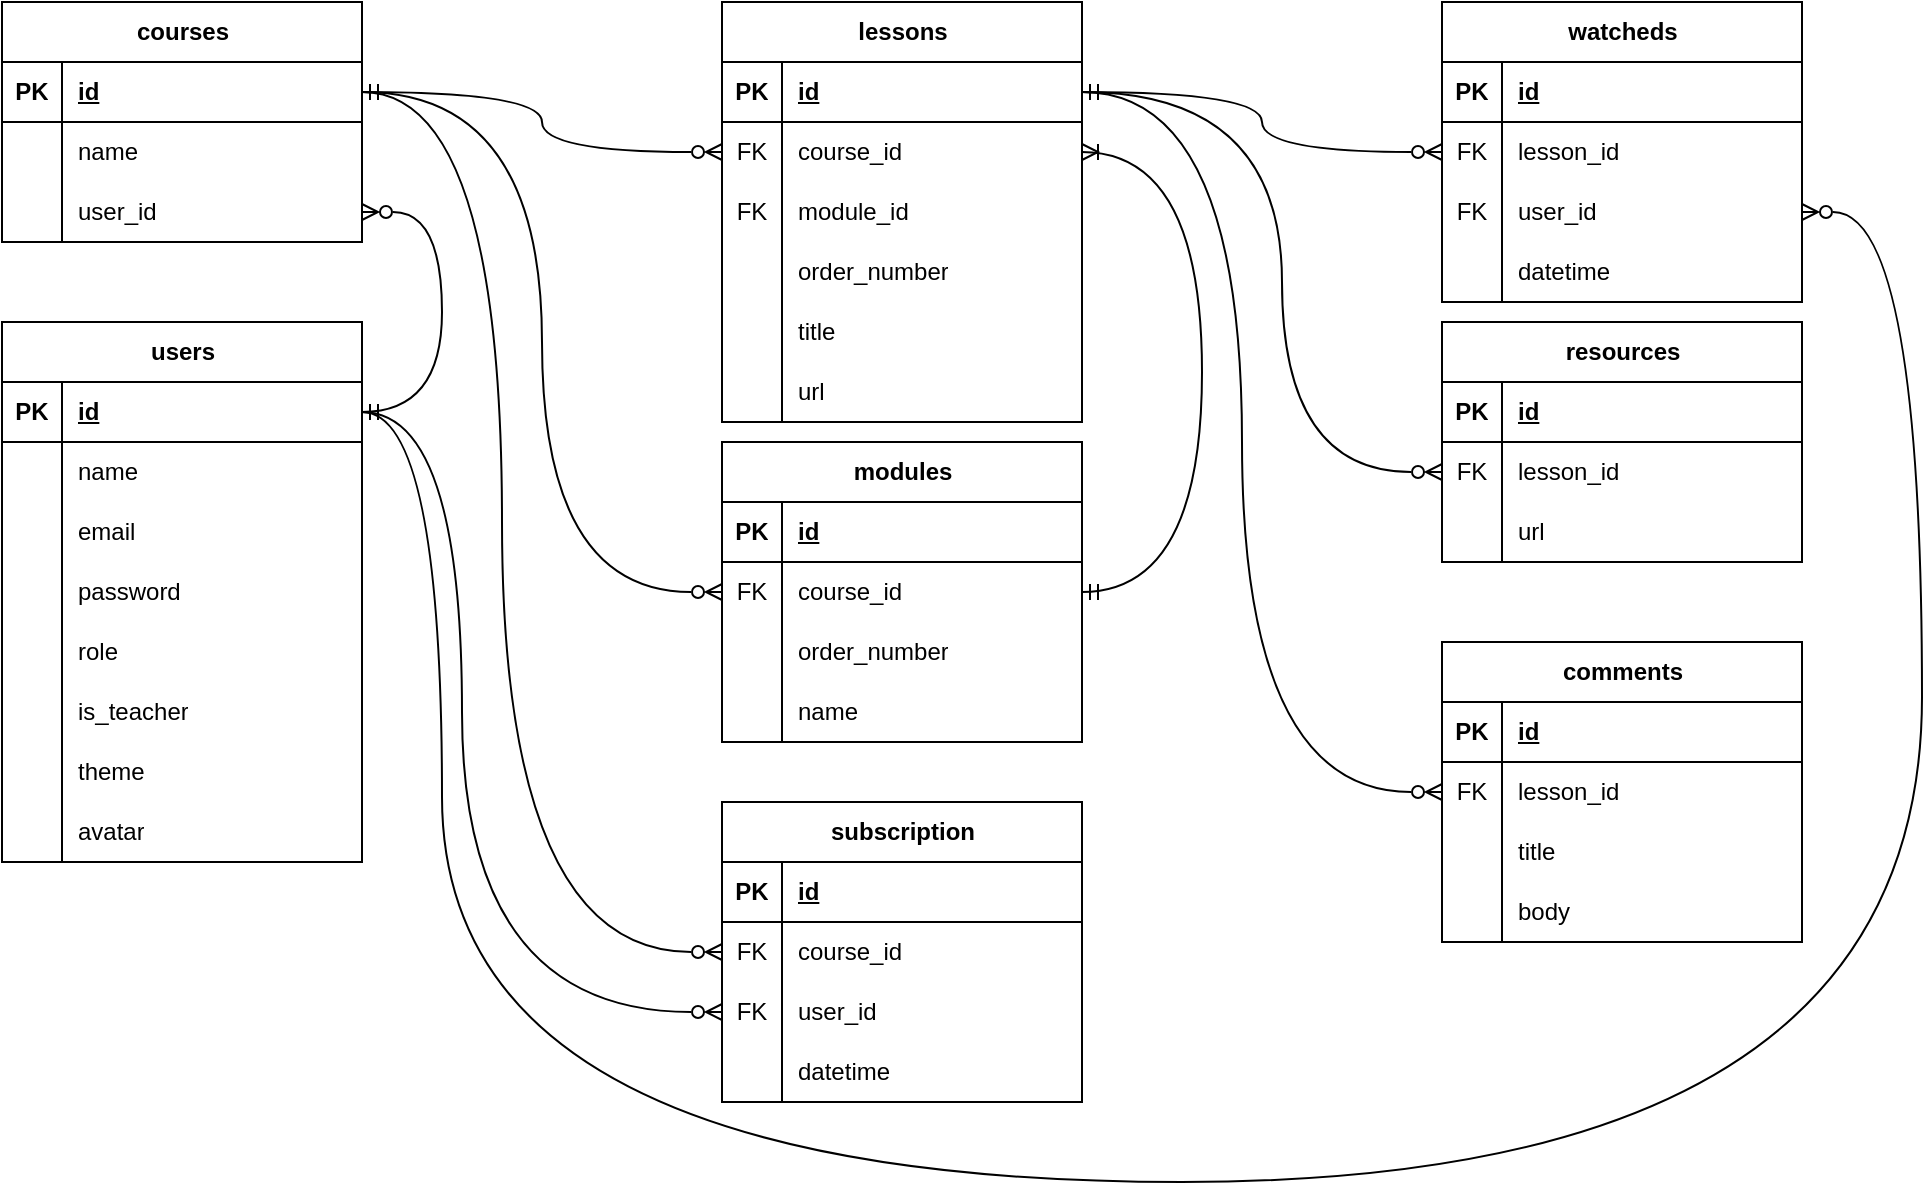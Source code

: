 <mxfile version="22.1.2" type="device">
  <diagram name="Página-1" id="jBIjgdcGshoyhiQ_r4pr">
    <mxGraphModel dx="1418" dy="828" grid="1" gridSize="10" guides="1" tooltips="1" connect="1" arrows="1" fold="1" page="1" pageScale="1" pageWidth="1169" pageHeight="827" math="0" shadow="0">
      <root>
        <mxCell id="0" />
        <mxCell id="1" parent="0" />
        <mxCell id="Ek1Q1FNOjUZR0aPKOvgW-1" value="users" style="shape=table;startSize=30;container=1;collapsible=1;childLayout=tableLayout;fixedRows=1;rowLines=0;fontStyle=1;align=center;resizeLast=1;html=1;" parent="1" vertex="1">
          <mxGeometry x="40" y="200" width="180" height="270" as="geometry" />
        </mxCell>
        <mxCell id="Ek1Q1FNOjUZR0aPKOvgW-2" value="" style="shape=tableRow;horizontal=0;startSize=0;swimlaneHead=0;swimlaneBody=0;fillColor=none;collapsible=0;dropTarget=0;points=[[0,0.5],[1,0.5]];portConstraint=eastwest;top=0;left=0;right=0;bottom=1;" parent="Ek1Q1FNOjUZR0aPKOvgW-1" vertex="1">
          <mxGeometry y="30" width="180" height="30" as="geometry" />
        </mxCell>
        <mxCell id="Ek1Q1FNOjUZR0aPKOvgW-3" value="PK" style="shape=partialRectangle;connectable=0;fillColor=none;top=0;left=0;bottom=0;right=0;fontStyle=1;overflow=hidden;whiteSpace=wrap;html=1;" parent="Ek1Q1FNOjUZR0aPKOvgW-2" vertex="1">
          <mxGeometry width="30" height="30" as="geometry">
            <mxRectangle width="30" height="30" as="alternateBounds" />
          </mxGeometry>
        </mxCell>
        <mxCell id="Ek1Q1FNOjUZR0aPKOvgW-4" value="id" style="shape=partialRectangle;connectable=0;fillColor=none;top=0;left=0;bottom=0;right=0;align=left;spacingLeft=6;fontStyle=5;overflow=hidden;whiteSpace=wrap;html=1;" parent="Ek1Q1FNOjUZR0aPKOvgW-2" vertex="1">
          <mxGeometry x="30" width="150" height="30" as="geometry">
            <mxRectangle width="150" height="30" as="alternateBounds" />
          </mxGeometry>
        </mxCell>
        <mxCell id="Ek1Q1FNOjUZR0aPKOvgW-5" value="" style="shape=tableRow;horizontal=0;startSize=0;swimlaneHead=0;swimlaneBody=0;fillColor=none;collapsible=0;dropTarget=0;points=[[0,0.5],[1,0.5]];portConstraint=eastwest;top=0;left=0;right=0;bottom=0;" parent="Ek1Q1FNOjUZR0aPKOvgW-1" vertex="1">
          <mxGeometry y="60" width="180" height="30" as="geometry" />
        </mxCell>
        <mxCell id="Ek1Q1FNOjUZR0aPKOvgW-6" value="" style="shape=partialRectangle;connectable=0;fillColor=none;top=0;left=0;bottom=0;right=0;editable=1;overflow=hidden;whiteSpace=wrap;html=1;" parent="Ek1Q1FNOjUZR0aPKOvgW-5" vertex="1">
          <mxGeometry width="30" height="30" as="geometry">
            <mxRectangle width="30" height="30" as="alternateBounds" />
          </mxGeometry>
        </mxCell>
        <mxCell id="Ek1Q1FNOjUZR0aPKOvgW-7" value="name" style="shape=partialRectangle;connectable=0;fillColor=none;top=0;left=0;bottom=0;right=0;align=left;spacingLeft=6;overflow=hidden;whiteSpace=wrap;html=1;" parent="Ek1Q1FNOjUZR0aPKOvgW-5" vertex="1">
          <mxGeometry x="30" width="150" height="30" as="geometry">
            <mxRectangle width="150" height="30" as="alternateBounds" />
          </mxGeometry>
        </mxCell>
        <mxCell id="Ek1Q1FNOjUZR0aPKOvgW-8" value="" style="shape=tableRow;horizontal=0;startSize=0;swimlaneHead=0;swimlaneBody=0;fillColor=none;collapsible=0;dropTarget=0;points=[[0,0.5],[1,0.5]];portConstraint=eastwest;top=0;left=0;right=0;bottom=0;" parent="Ek1Q1FNOjUZR0aPKOvgW-1" vertex="1">
          <mxGeometry y="90" width="180" height="30" as="geometry" />
        </mxCell>
        <mxCell id="Ek1Q1FNOjUZR0aPKOvgW-9" value="" style="shape=partialRectangle;connectable=0;fillColor=none;top=0;left=0;bottom=0;right=0;editable=1;overflow=hidden;whiteSpace=wrap;html=1;" parent="Ek1Q1FNOjUZR0aPKOvgW-8" vertex="1">
          <mxGeometry width="30" height="30" as="geometry">
            <mxRectangle width="30" height="30" as="alternateBounds" />
          </mxGeometry>
        </mxCell>
        <mxCell id="Ek1Q1FNOjUZR0aPKOvgW-10" value="email" style="shape=partialRectangle;connectable=0;fillColor=none;top=0;left=0;bottom=0;right=0;align=left;spacingLeft=6;overflow=hidden;whiteSpace=wrap;html=1;" parent="Ek1Q1FNOjUZR0aPKOvgW-8" vertex="1">
          <mxGeometry x="30" width="150" height="30" as="geometry">
            <mxRectangle width="150" height="30" as="alternateBounds" />
          </mxGeometry>
        </mxCell>
        <mxCell id="Ek1Q1FNOjUZR0aPKOvgW-11" value="" style="shape=tableRow;horizontal=0;startSize=0;swimlaneHead=0;swimlaneBody=0;fillColor=none;collapsible=0;dropTarget=0;points=[[0,0.5],[1,0.5]];portConstraint=eastwest;top=0;left=0;right=0;bottom=0;" parent="Ek1Q1FNOjUZR0aPKOvgW-1" vertex="1">
          <mxGeometry y="120" width="180" height="30" as="geometry" />
        </mxCell>
        <mxCell id="Ek1Q1FNOjUZR0aPKOvgW-12" value="" style="shape=partialRectangle;connectable=0;fillColor=none;top=0;left=0;bottom=0;right=0;editable=1;overflow=hidden;whiteSpace=wrap;html=1;" parent="Ek1Q1FNOjUZR0aPKOvgW-11" vertex="1">
          <mxGeometry width="30" height="30" as="geometry">
            <mxRectangle width="30" height="30" as="alternateBounds" />
          </mxGeometry>
        </mxCell>
        <mxCell id="Ek1Q1FNOjUZR0aPKOvgW-13" value="password" style="shape=partialRectangle;connectable=0;fillColor=none;top=0;left=0;bottom=0;right=0;align=left;spacingLeft=6;overflow=hidden;whiteSpace=wrap;html=1;" parent="Ek1Q1FNOjUZR0aPKOvgW-11" vertex="1">
          <mxGeometry x="30" width="150" height="30" as="geometry">
            <mxRectangle width="150" height="30" as="alternateBounds" />
          </mxGeometry>
        </mxCell>
        <mxCell id="Ek1Q1FNOjUZR0aPKOvgW-14" value="" style="shape=tableRow;horizontal=0;startSize=0;swimlaneHead=0;swimlaneBody=0;fillColor=none;collapsible=0;dropTarget=0;points=[[0,0.5],[1,0.5]];portConstraint=eastwest;top=0;left=0;right=0;bottom=0;" parent="Ek1Q1FNOjUZR0aPKOvgW-1" vertex="1">
          <mxGeometry y="150" width="180" height="30" as="geometry" />
        </mxCell>
        <mxCell id="Ek1Q1FNOjUZR0aPKOvgW-15" value="" style="shape=partialRectangle;connectable=0;fillColor=none;top=0;left=0;bottom=0;right=0;editable=1;overflow=hidden;whiteSpace=wrap;html=1;" parent="Ek1Q1FNOjUZR0aPKOvgW-14" vertex="1">
          <mxGeometry width="30" height="30" as="geometry">
            <mxRectangle width="30" height="30" as="alternateBounds" />
          </mxGeometry>
        </mxCell>
        <mxCell id="Ek1Q1FNOjUZR0aPKOvgW-16" value="role" style="shape=partialRectangle;connectable=0;fillColor=none;top=0;left=0;bottom=0;right=0;align=left;spacingLeft=6;overflow=hidden;whiteSpace=wrap;html=1;" parent="Ek1Q1FNOjUZR0aPKOvgW-14" vertex="1">
          <mxGeometry x="30" width="150" height="30" as="geometry">
            <mxRectangle width="150" height="30" as="alternateBounds" />
          </mxGeometry>
        </mxCell>
        <mxCell id="HJjIeNb-ojaGfSeA3qzd-1" value="" style="shape=tableRow;horizontal=0;startSize=0;swimlaneHead=0;swimlaneBody=0;fillColor=none;collapsible=0;dropTarget=0;points=[[0,0.5],[1,0.5]];portConstraint=eastwest;top=0;left=0;right=0;bottom=0;" parent="Ek1Q1FNOjUZR0aPKOvgW-1" vertex="1">
          <mxGeometry y="180" width="180" height="30" as="geometry" />
        </mxCell>
        <mxCell id="HJjIeNb-ojaGfSeA3qzd-2" value="" style="shape=partialRectangle;connectable=0;fillColor=none;top=0;left=0;bottom=0;right=0;editable=1;overflow=hidden;whiteSpace=wrap;html=1;" parent="HJjIeNb-ojaGfSeA3qzd-1" vertex="1">
          <mxGeometry width="30" height="30" as="geometry">
            <mxRectangle width="30" height="30" as="alternateBounds" />
          </mxGeometry>
        </mxCell>
        <mxCell id="HJjIeNb-ojaGfSeA3qzd-3" value="is_teacher" style="shape=partialRectangle;connectable=0;fillColor=none;top=0;left=0;bottom=0;right=0;align=left;spacingLeft=6;overflow=hidden;whiteSpace=wrap;html=1;" parent="HJjIeNb-ojaGfSeA3qzd-1" vertex="1">
          <mxGeometry x="30" width="150" height="30" as="geometry">
            <mxRectangle width="150" height="30" as="alternateBounds" />
          </mxGeometry>
        </mxCell>
        <mxCell id="HJjIeNb-ojaGfSeA3qzd-4" value="" style="shape=tableRow;horizontal=0;startSize=0;swimlaneHead=0;swimlaneBody=0;fillColor=none;collapsible=0;dropTarget=0;points=[[0,0.5],[1,0.5]];portConstraint=eastwest;top=0;left=0;right=0;bottom=0;" parent="Ek1Q1FNOjUZR0aPKOvgW-1" vertex="1">
          <mxGeometry y="210" width="180" height="30" as="geometry" />
        </mxCell>
        <mxCell id="HJjIeNb-ojaGfSeA3qzd-5" value="" style="shape=partialRectangle;connectable=0;fillColor=none;top=0;left=0;bottom=0;right=0;editable=1;overflow=hidden;whiteSpace=wrap;html=1;" parent="HJjIeNb-ojaGfSeA3qzd-4" vertex="1">
          <mxGeometry width="30" height="30" as="geometry">
            <mxRectangle width="30" height="30" as="alternateBounds" />
          </mxGeometry>
        </mxCell>
        <mxCell id="HJjIeNb-ojaGfSeA3qzd-6" value="theme" style="shape=partialRectangle;connectable=0;fillColor=none;top=0;left=0;bottom=0;right=0;align=left;spacingLeft=6;overflow=hidden;whiteSpace=wrap;html=1;" parent="HJjIeNb-ojaGfSeA3qzd-4" vertex="1">
          <mxGeometry x="30" width="150" height="30" as="geometry">
            <mxRectangle width="150" height="30" as="alternateBounds" />
          </mxGeometry>
        </mxCell>
        <mxCell id="HJjIeNb-ojaGfSeA3qzd-7" value="" style="shape=tableRow;horizontal=0;startSize=0;swimlaneHead=0;swimlaneBody=0;fillColor=none;collapsible=0;dropTarget=0;points=[[0,0.5],[1,0.5]];portConstraint=eastwest;top=0;left=0;right=0;bottom=0;" parent="Ek1Q1FNOjUZR0aPKOvgW-1" vertex="1">
          <mxGeometry y="240" width="180" height="30" as="geometry" />
        </mxCell>
        <mxCell id="HJjIeNb-ojaGfSeA3qzd-8" value="" style="shape=partialRectangle;connectable=0;fillColor=none;top=0;left=0;bottom=0;right=0;editable=1;overflow=hidden;whiteSpace=wrap;html=1;" parent="HJjIeNb-ojaGfSeA3qzd-7" vertex="1">
          <mxGeometry width="30" height="30" as="geometry">
            <mxRectangle width="30" height="30" as="alternateBounds" />
          </mxGeometry>
        </mxCell>
        <mxCell id="HJjIeNb-ojaGfSeA3qzd-9" value="avatar" style="shape=partialRectangle;connectable=0;fillColor=none;top=0;left=0;bottom=0;right=0;align=left;spacingLeft=6;overflow=hidden;whiteSpace=wrap;html=1;" parent="HJjIeNb-ojaGfSeA3qzd-7" vertex="1">
          <mxGeometry x="30" width="150" height="30" as="geometry">
            <mxRectangle width="150" height="30" as="alternateBounds" />
          </mxGeometry>
        </mxCell>
        <mxCell id="Ek1Q1FNOjUZR0aPKOvgW-17" value="courses" style="shape=table;startSize=30;container=1;collapsible=1;childLayout=tableLayout;fixedRows=1;rowLines=0;fontStyle=1;align=center;resizeLast=1;html=1;" parent="1" vertex="1">
          <mxGeometry x="40" y="40" width="180" height="120" as="geometry" />
        </mxCell>
        <mxCell id="Ek1Q1FNOjUZR0aPKOvgW-18" value="" style="shape=tableRow;horizontal=0;startSize=0;swimlaneHead=0;swimlaneBody=0;fillColor=none;collapsible=0;dropTarget=0;points=[[0,0.5],[1,0.5]];portConstraint=eastwest;top=0;left=0;right=0;bottom=1;" parent="Ek1Q1FNOjUZR0aPKOvgW-17" vertex="1">
          <mxGeometry y="30" width="180" height="30" as="geometry" />
        </mxCell>
        <mxCell id="Ek1Q1FNOjUZR0aPKOvgW-19" value="PK" style="shape=partialRectangle;connectable=0;fillColor=none;top=0;left=0;bottom=0;right=0;fontStyle=1;overflow=hidden;whiteSpace=wrap;html=1;" parent="Ek1Q1FNOjUZR0aPKOvgW-18" vertex="1">
          <mxGeometry width="30" height="30" as="geometry">
            <mxRectangle width="30" height="30" as="alternateBounds" />
          </mxGeometry>
        </mxCell>
        <mxCell id="Ek1Q1FNOjUZR0aPKOvgW-20" value="id" style="shape=partialRectangle;connectable=0;fillColor=none;top=0;left=0;bottom=0;right=0;align=left;spacingLeft=6;fontStyle=5;overflow=hidden;whiteSpace=wrap;html=1;" parent="Ek1Q1FNOjUZR0aPKOvgW-18" vertex="1">
          <mxGeometry x="30" width="150" height="30" as="geometry">
            <mxRectangle width="150" height="30" as="alternateBounds" />
          </mxGeometry>
        </mxCell>
        <mxCell id="Ek1Q1FNOjUZR0aPKOvgW-21" value="" style="shape=tableRow;horizontal=0;startSize=0;swimlaneHead=0;swimlaneBody=0;fillColor=none;collapsible=0;dropTarget=0;points=[[0,0.5],[1,0.5]];portConstraint=eastwest;top=0;left=0;right=0;bottom=0;" parent="Ek1Q1FNOjUZR0aPKOvgW-17" vertex="1">
          <mxGeometry y="60" width="180" height="30" as="geometry" />
        </mxCell>
        <mxCell id="Ek1Q1FNOjUZR0aPKOvgW-22" value="" style="shape=partialRectangle;connectable=0;fillColor=none;top=0;left=0;bottom=0;right=0;editable=1;overflow=hidden;whiteSpace=wrap;html=1;" parent="Ek1Q1FNOjUZR0aPKOvgW-21" vertex="1">
          <mxGeometry width="30" height="30" as="geometry">
            <mxRectangle width="30" height="30" as="alternateBounds" />
          </mxGeometry>
        </mxCell>
        <mxCell id="Ek1Q1FNOjUZR0aPKOvgW-23" value="name" style="shape=partialRectangle;connectable=0;fillColor=none;top=0;left=0;bottom=0;right=0;align=left;spacingLeft=6;overflow=hidden;whiteSpace=wrap;html=1;" parent="Ek1Q1FNOjUZR0aPKOvgW-21" vertex="1">
          <mxGeometry x="30" width="150" height="30" as="geometry">
            <mxRectangle width="150" height="30" as="alternateBounds" />
          </mxGeometry>
        </mxCell>
        <mxCell id="KplnOLYLlyBsyicYPMoJ-1" value="" style="shape=tableRow;horizontal=0;startSize=0;swimlaneHead=0;swimlaneBody=0;fillColor=none;collapsible=0;dropTarget=0;points=[[0,0.5],[1,0.5]];portConstraint=eastwest;top=0;left=0;right=0;bottom=0;" vertex="1" parent="Ek1Q1FNOjUZR0aPKOvgW-17">
          <mxGeometry y="90" width="180" height="30" as="geometry" />
        </mxCell>
        <mxCell id="KplnOLYLlyBsyicYPMoJ-2" value="" style="shape=partialRectangle;connectable=0;fillColor=none;top=0;left=0;bottom=0;right=0;editable=1;overflow=hidden;whiteSpace=wrap;html=1;" vertex="1" parent="KplnOLYLlyBsyicYPMoJ-1">
          <mxGeometry width="30" height="30" as="geometry">
            <mxRectangle width="30" height="30" as="alternateBounds" />
          </mxGeometry>
        </mxCell>
        <mxCell id="KplnOLYLlyBsyicYPMoJ-3" value="user_id" style="shape=partialRectangle;connectable=0;fillColor=none;top=0;left=0;bottom=0;right=0;align=left;spacingLeft=6;overflow=hidden;whiteSpace=wrap;html=1;" vertex="1" parent="KplnOLYLlyBsyicYPMoJ-1">
          <mxGeometry x="30" width="150" height="30" as="geometry">
            <mxRectangle width="150" height="30" as="alternateBounds" />
          </mxGeometry>
        </mxCell>
        <mxCell id="Ek1Q1FNOjUZR0aPKOvgW-33" value="modules" style="shape=table;startSize=30;container=1;collapsible=1;childLayout=tableLayout;fixedRows=1;rowLines=0;fontStyle=1;align=center;resizeLast=1;html=1;" parent="1" vertex="1">
          <mxGeometry x="400" y="260" width="180" height="150" as="geometry" />
        </mxCell>
        <mxCell id="Ek1Q1FNOjUZR0aPKOvgW-34" value="" style="shape=tableRow;horizontal=0;startSize=0;swimlaneHead=0;swimlaneBody=0;fillColor=none;collapsible=0;dropTarget=0;points=[[0,0.5],[1,0.5]];portConstraint=eastwest;top=0;left=0;right=0;bottom=1;" parent="Ek1Q1FNOjUZR0aPKOvgW-33" vertex="1">
          <mxGeometry y="30" width="180" height="30" as="geometry" />
        </mxCell>
        <mxCell id="Ek1Q1FNOjUZR0aPKOvgW-35" value="PK" style="shape=partialRectangle;connectable=0;fillColor=none;top=0;left=0;bottom=0;right=0;fontStyle=1;overflow=hidden;whiteSpace=wrap;html=1;" parent="Ek1Q1FNOjUZR0aPKOvgW-34" vertex="1">
          <mxGeometry width="30" height="30" as="geometry">
            <mxRectangle width="30" height="30" as="alternateBounds" />
          </mxGeometry>
        </mxCell>
        <mxCell id="Ek1Q1FNOjUZR0aPKOvgW-36" value="id" style="shape=partialRectangle;connectable=0;fillColor=none;top=0;left=0;bottom=0;right=0;align=left;spacingLeft=6;fontStyle=5;overflow=hidden;whiteSpace=wrap;html=1;" parent="Ek1Q1FNOjUZR0aPKOvgW-34" vertex="1">
          <mxGeometry x="30" width="150" height="30" as="geometry">
            <mxRectangle width="150" height="30" as="alternateBounds" />
          </mxGeometry>
        </mxCell>
        <mxCell id="Ek1Q1FNOjUZR0aPKOvgW-37" value="" style="shape=tableRow;horizontal=0;startSize=0;swimlaneHead=0;swimlaneBody=0;fillColor=none;collapsible=0;dropTarget=0;points=[[0,0.5],[1,0.5]];portConstraint=eastwest;top=0;left=0;right=0;bottom=0;" parent="Ek1Q1FNOjUZR0aPKOvgW-33" vertex="1">
          <mxGeometry y="60" width="180" height="30" as="geometry" />
        </mxCell>
        <mxCell id="Ek1Q1FNOjUZR0aPKOvgW-38" value="FK" style="shape=partialRectangle;connectable=0;fillColor=none;top=0;left=0;bottom=0;right=0;editable=1;overflow=hidden;whiteSpace=wrap;html=1;" parent="Ek1Q1FNOjUZR0aPKOvgW-37" vertex="1">
          <mxGeometry width="30" height="30" as="geometry">
            <mxRectangle width="30" height="30" as="alternateBounds" />
          </mxGeometry>
        </mxCell>
        <mxCell id="Ek1Q1FNOjUZR0aPKOvgW-39" value="course_id" style="shape=partialRectangle;connectable=0;fillColor=none;top=0;left=0;bottom=0;right=0;align=left;spacingLeft=6;overflow=hidden;whiteSpace=wrap;html=1;" parent="Ek1Q1FNOjUZR0aPKOvgW-37" vertex="1">
          <mxGeometry x="30" width="150" height="30" as="geometry">
            <mxRectangle width="150" height="30" as="alternateBounds" />
          </mxGeometry>
        </mxCell>
        <mxCell id="Ek1Q1FNOjUZR0aPKOvgW-102" value="" style="shape=tableRow;horizontal=0;startSize=0;swimlaneHead=0;swimlaneBody=0;fillColor=none;collapsible=0;dropTarget=0;points=[[0,0.5],[1,0.5]];portConstraint=eastwest;top=0;left=0;right=0;bottom=0;" parent="Ek1Q1FNOjUZR0aPKOvgW-33" vertex="1">
          <mxGeometry y="90" width="180" height="30" as="geometry" />
        </mxCell>
        <mxCell id="Ek1Q1FNOjUZR0aPKOvgW-103" value="" style="shape=partialRectangle;connectable=0;fillColor=none;top=0;left=0;bottom=0;right=0;editable=1;overflow=hidden;whiteSpace=wrap;html=1;" parent="Ek1Q1FNOjUZR0aPKOvgW-102" vertex="1">
          <mxGeometry width="30" height="30" as="geometry">
            <mxRectangle width="30" height="30" as="alternateBounds" />
          </mxGeometry>
        </mxCell>
        <mxCell id="Ek1Q1FNOjUZR0aPKOvgW-104" value="order_number" style="shape=partialRectangle;connectable=0;fillColor=none;top=0;left=0;bottom=0;right=0;align=left;spacingLeft=6;overflow=hidden;whiteSpace=wrap;html=1;" parent="Ek1Q1FNOjUZR0aPKOvgW-102" vertex="1">
          <mxGeometry x="30" width="150" height="30" as="geometry">
            <mxRectangle width="150" height="30" as="alternateBounds" />
          </mxGeometry>
        </mxCell>
        <mxCell id="Ek1Q1FNOjUZR0aPKOvgW-96" value="" style="shape=tableRow;horizontal=0;startSize=0;swimlaneHead=0;swimlaneBody=0;fillColor=none;collapsible=0;dropTarget=0;points=[[0,0.5],[1,0.5]];portConstraint=eastwest;top=0;left=0;right=0;bottom=0;" parent="Ek1Q1FNOjUZR0aPKOvgW-33" vertex="1">
          <mxGeometry y="120" width="180" height="30" as="geometry" />
        </mxCell>
        <mxCell id="Ek1Q1FNOjUZR0aPKOvgW-97" value="" style="shape=partialRectangle;connectable=0;fillColor=none;top=0;left=0;bottom=0;right=0;editable=1;overflow=hidden;whiteSpace=wrap;html=1;" parent="Ek1Q1FNOjUZR0aPKOvgW-96" vertex="1">
          <mxGeometry width="30" height="30" as="geometry">
            <mxRectangle width="30" height="30" as="alternateBounds" />
          </mxGeometry>
        </mxCell>
        <mxCell id="Ek1Q1FNOjUZR0aPKOvgW-98" value="name" style="shape=partialRectangle;connectable=0;fillColor=none;top=0;left=0;bottom=0;right=0;align=left;spacingLeft=6;overflow=hidden;whiteSpace=wrap;html=1;" parent="Ek1Q1FNOjUZR0aPKOvgW-96" vertex="1">
          <mxGeometry x="30" width="150" height="30" as="geometry">
            <mxRectangle width="150" height="30" as="alternateBounds" />
          </mxGeometry>
        </mxCell>
        <mxCell id="Ek1Q1FNOjUZR0aPKOvgW-40" value="lessons" style="shape=table;startSize=30;container=1;collapsible=1;childLayout=tableLayout;fixedRows=1;rowLines=0;fontStyle=1;align=center;resizeLast=1;html=1;" parent="1" vertex="1">
          <mxGeometry x="400" y="40" width="180" height="210" as="geometry" />
        </mxCell>
        <mxCell id="Ek1Q1FNOjUZR0aPKOvgW-41" value="" style="shape=tableRow;horizontal=0;startSize=0;swimlaneHead=0;swimlaneBody=0;fillColor=none;collapsible=0;dropTarget=0;points=[[0,0.5],[1,0.5]];portConstraint=eastwest;top=0;left=0;right=0;bottom=1;" parent="Ek1Q1FNOjUZR0aPKOvgW-40" vertex="1">
          <mxGeometry y="30" width="180" height="30" as="geometry" />
        </mxCell>
        <mxCell id="Ek1Q1FNOjUZR0aPKOvgW-42" value="PK" style="shape=partialRectangle;connectable=0;fillColor=none;top=0;left=0;bottom=0;right=0;fontStyle=1;overflow=hidden;whiteSpace=wrap;html=1;" parent="Ek1Q1FNOjUZR0aPKOvgW-41" vertex="1">
          <mxGeometry width="30" height="30" as="geometry">
            <mxRectangle width="30" height="30" as="alternateBounds" />
          </mxGeometry>
        </mxCell>
        <mxCell id="Ek1Q1FNOjUZR0aPKOvgW-43" value="id" style="shape=partialRectangle;connectable=0;fillColor=none;top=0;left=0;bottom=0;right=0;align=left;spacingLeft=6;fontStyle=5;overflow=hidden;whiteSpace=wrap;html=1;" parent="Ek1Q1FNOjUZR0aPKOvgW-41" vertex="1">
          <mxGeometry x="30" width="150" height="30" as="geometry">
            <mxRectangle width="150" height="30" as="alternateBounds" />
          </mxGeometry>
        </mxCell>
        <mxCell id="Ek1Q1FNOjUZR0aPKOvgW-44" value="" style="shape=tableRow;horizontal=0;startSize=0;swimlaneHead=0;swimlaneBody=0;fillColor=none;collapsible=0;dropTarget=0;points=[[0,0.5],[1,0.5]];portConstraint=eastwest;top=0;left=0;right=0;bottom=0;" parent="Ek1Q1FNOjUZR0aPKOvgW-40" vertex="1">
          <mxGeometry y="60" width="180" height="30" as="geometry" />
        </mxCell>
        <mxCell id="Ek1Q1FNOjUZR0aPKOvgW-45" value="FK" style="shape=partialRectangle;connectable=0;fillColor=none;top=0;left=0;bottom=0;right=0;editable=1;overflow=hidden;whiteSpace=wrap;html=1;" parent="Ek1Q1FNOjUZR0aPKOvgW-44" vertex="1">
          <mxGeometry width="30" height="30" as="geometry">
            <mxRectangle width="30" height="30" as="alternateBounds" />
          </mxGeometry>
        </mxCell>
        <mxCell id="Ek1Q1FNOjUZR0aPKOvgW-46" value="course_id" style="shape=partialRectangle;connectable=0;fillColor=none;top=0;left=0;bottom=0;right=0;align=left;spacingLeft=6;overflow=hidden;whiteSpace=wrap;html=1;" parent="Ek1Q1FNOjUZR0aPKOvgW-44" vertex="1">
          <mxGeometry x="30" width="150" height="30" as="geometry">
            <mxRectangle width="150" height="30" as="alternateBounds" />
          </mxGeometry>
        </mxCell>
        <mxCell id="Ek1Q1FNOjUZR0aPKOvgW-71" value="" style="shape=tableRow;horizontal=0;startSize=0;swimlaneHead=0;swimlaneBody=0;fillColor=none;collapsible=0;dropTarget=0;points=[[0,0.5],[1,0.5]];portConstraint=eastwest;top=0;left=0;right=0;bottom=0;" parent="Ek1Q1FNOjUZR0aPKOvgW-40" vertex="1">
          <mxGeometry y="90" width="180" height="30" as="geometry" />
        </mxCell>
        <mxCell id="Ek1Q1FNOjUZR0aPKOvgW-72" value="FK" style="shape=partialRectangle;connectable=0;fillColor=none;top=0;left=0;bottom=0;right=0;editable=1;overflow=hidden;whiteSpace=wrap;html=1;" parent="Ek1Q1FNOjUZR0aPKOvgW-71" vertex="1">
          <mxGeometry width="30" height="30" as="geometry">
            <mxRectangle width="30" height="30" as="alternateBounds" />
          </mxGeometry>
        </mxCell>
        <mxCell id="Ek1Q1FNOjUZR0aPKOvgW-73" value="module_id" style="shape=partialRectangle;connectable=0;fillColor=none;top=0;left=0;bottom=0;right=0;align=left;spacingLeft=6;overflow=hidden;whiteSpace=wrap;html=1;" parent="Ek1Q1FNOjUZR0aPKOvgW-71" vertex="1">
          <mxGeometry x="30" width="150" height="30" as="geometry">
            <mxRectangle width="150" height="30" as="alternateBounds" />
          </mxGeometry>
        </mxCell>
        <mxCell id="Ek1Q1FNOjUZR0aPKOvgW-99" value="" style="shape=tableRow;horizontal=0;startSize=0;swimlaneHead=0;swimlaneBody=0;fillColor=none;collapsible=0;dropTarget=0;points=[[0,0.5],[1,0.5]];portConstraint=eastwest;top=0;left=0;right=0;bottom=0;" parent="Ek1Q1FNOjUZR0aPKOvgW-40" vertex="1">
          <mxGeometry y="120" width="180" height="30" as="geometry" />
        </mxCell>
        <mxCell id="Ek1Q1FNOjUZR0aPKOvgW-100" value="" style="shape=partialRectangle;connectable=0;fillColor=none;top=0;left=0;bottom=0;right=0;editable=1;overflow=hidden;whiteSpace=wrap;html=1;" parent="Ek1Q1FNOjUZR0aPKOvgW-99" vertex="1">
          <mxGeometry width="30" height="30" as="geometry">
            <mxRectangle width="30" height="30" as="alternateBounds" />
          </mxGeometry>
        </mxCell>
        <mxCell id="Ek1Q1FNOjUZR0aPKOvgW-101" value="order_number" style="shape=partialRectangle;connectable=0;fillColor=none;top=0;left=0;bottom=0;right=0;align=left;spacingLeft=6;overflow=hidden;whiteSpace=wrap;html=1;" parent="Ek1Q1FNOjUZR0aPKOvgW-99" vertex="1">
          <mxGeometry x="30" width="150" height="30" as="geometry">
            <mxRectangle width="150" height="30" as="alternateBounds" />
          </mxGeometry>
        </mxCell>
        <mxCell id="Ek1Q1FNOjUZR0aPKOvgW-90" value="" style="shape=tableRow;horizontal=0;startSize=0;swimlaneHead=0;swimlaneBody=0;fillColor=none;collapsible=0;dropTarget=0;points=[[0,0.5],[1,0.5]];portConstraint=eastwest;top=0;left=0;right=0;bottom=0;" parent="Ek1Q1FNOjUZR0aPKOvgW-40" vertex="1">
          <mxGeometry y="150" width="180" height="30" as="geometry" />
        </mxCell>
        <mxCell id="Ek1Q1FNOjUZR0aPKOvgW-91" value="" style="shape=partialRectangle;connectable=0;fillColor=none;top=0;left=0;bottom=0;right=0;editable=1;overflow=hidden;whiteSpace=wrap;html=1;" parent="Ek1Q1FNOjUZR0aPKOvgW-90" vertex="1">
          <mxGeometry width="30" height="30" as="geometry">
            <mxRectangle width="30" height="30" as="alternateBounds" />
          </mxGeometry>
        </mxCell>
        <mxCell id="Ek1Q1FNOjUZR0aPKOvgW-92" value="title" style="shape=partialRectangle;connectable=0;fillColor=none;top=0;left=0;bottom=0;right=0;align=left;spacingLeft=6;overflow=hidden;whiteSpace=wrap;html=1;" parent="Ek1Q1FNOjUZR0aPKOvgW-90" vertex="1">
          <mxGeometry x="30" width="150" height="30" as="geometry">
            <mxRectangle width="150" height="30" as="alternateBounds" />
          </mxGeometry>
        </mxCell>
        <mxCell id="Ek1Q1FNOjUZR0aPKOvgW-93" value="" style="shape=tableRow;horizontal=0;startSize=0;swimlaneHead=0;swimlaneBody=0;fillColor=none;collapsible=0;dropTarget=0;points=[[0,0.5],[1,0.5]];portConstraint=eastwest;top=0;left=0;right=0;bottom=0;" parent="Ek1Q1FNOjUZR0aPKOvgW-40" vertex="1">
          <mxGeometry y="180" width="180" height="30" as="geometry" />
        </mxCell>
        <mxCell id="Ek1Q1FNOjUZR0aPKOvgW-94" value="" style="shape=partialRectangle;connectable=0;fillColor=none;top=0;left=0;bottom=0;right=0;editable=1;overflow=hidden;whiteSpace=wrap;html=1;" parent="Ek1Q1FNOjUZR0aPKOvgW-93" vertex="1">
          <mxGeometry width="30" height="30" as="geometry">
            <mxRectangle width="30" height="30" as="alternateBounds" />
          </mxGeometry>
        </mxCell>
        <mxCell id="Ek1Q1FNOjUZR0aPKOvgW-95" value="url" style="shape=partialRectangle;connectable=0;fillColor=none;top=0;left=0;bottom=0;right=0;align=left;spacingLeft=6;overflow=hidden;whiteSpace=wrap;html=1;" parent="Ek1Q1FNOjUZR0aPKOvgW-93" vertex="1">
          <mxGeometry x="30" width="150" height="30" as="geometry">
            <mxRectangle width="150" height="30" as="alternateBounds" />
          </mxGeometry>
        </mxCell>
        <mxCell id="Ek1Q1FNOjUZR0aPKOvgW-47" value="resources" style="shape=table;startSize=30;container=1;collapsible=1;childLayout=tableLayout;fixedRows=1;rowLines=0;fontStyle=1;align=center;resizeLast=1;html=1;" parent="1" vertex="1">
          <mxGeometry x="760" y="200" width="180" height="120" as="geometry" />
        </mxCell>
        <mxCell id="Ek1Q1FNOjUZR0aPKOvgW-48" value="" style="shape=tableRow;horizontal=0;startSize=0;swimlaneHead=0;swimlaneBody=0;fillColor=none;collapsible=0;dropTarget=0;points=[[0,0.5],[1,0.5]];portConstraint=eastwest;top=0;left=0;right=0;bottom=1;" parent="Ek1Q1FNOjUZR0aPKOvgW-47" vertex="1">
          <mxGeometry y="30" width="180" height="30" as="geometry" />
        </mxCell>
        <mxCell id="Ek1Q1FNOjUZR0aPKOvgW-49" value="PK" style="shape=partialRectangle;connectable=0;fillColor=none;top=0;left=0;bottom=0;right=0;fontStyle=1;overflow=hidden;whiteSpace=wrap;html=1;" parent="Ek1Q1FNOjUZR0aPKOvgW-48" vertex="1">
          <mxGeometry width="30" height="30" as="geometry">
            <mxRectangle width="30" height="30" as="alternateBounds" />
          </mxGeometry>
        </mxCell>
        <mxCell id="Ek1Q1FNOjUZR0aPKOvgW-50" value="id" style="shape=partialRectangle;connectable=0;fillColor=none;top=0;left=0;bottom=0;right=0;align=left;spacingLeft=6;fontStyle=5;overflow=hidden;whiteSpace=wrap;html=1;" parent="Ek1Q1FNOjUZR0aPKOvgW-48" vertex="1">
          <mxGeometry x="30" width="150" height="30" as="geometry">
            <mxRectangle width="150" height="30" as="alternateBounds" />
          </mxGeometry>
        </mxCell>
        <mxCell id="Ek1Q1FNOjUZR0aPKOvgW-51" value="" style="shape=tableRow;horizontal=0;startSize=0;swimlaneHead=0;swimlaneBody=0;fillColor=none;collapsible=0;dropTarget=0;points=[[0,0.5],[1,0.5]];portConstraint=eastwest;top=0;left=0;right=0;bottom=0;" parent="Ek1Q1FNOjUZR0aPKOvgW-47" vertex="1">
          <mxGeometry y="60" width="180" height="30" as="geometry" />
        </mxCell>
        <mxCell id="Ek1Q1FNOjUZR0aPKOvgW-52" value="FK" style="shape=partialRectangle;connectable=0;fillColor=none;top=0;left=0;bottom=0;right=0;editable=1;overflow=hidden;whiteSpace=wrap;html=1;" parent="Ek1Q1FNOjUZR0aPKOvgW-51" vertex="1">
          <mxGeometry width="30" height="30" as="geometry">
            <mxRectangle width="30" height="30" as="alternateBounds" />
          </mxGeometry>
        </mxCell>
        <mxCell id="Ek1Q1FNOjUZR0aPKOvgW-53" value="lesson_id" style="shape=partialRectangle;connectable=0;fillColor=none;top=0;left=0;bottom=0;right=0;align=left;spacingLeft=6;overflow=hidden;whiteSpace=wrap;html=1;" parent="Ek1Q1FNOjUZR0aPKOvgW-51" vertex="1">
          <mxGeometry x="30" width="150" height="30" as="geometry">
            <mxRectangle width="150" height="30" as="alternateBounds" />
          </mxGeometry>
        </mxCell>
        <mxCell id="Ek1Q1FNOjUZR0aPKOvgW-74" value="" style="shape=tableRow;horizontal=0;startSize=0;swimlaneHead=0;swimlaneBody=0;fillColor=none;collapsible=0;dropTarget=0;points=[[0,0.5],[1,0.5]];portConstraint=eastwest;top=0;left=0;right=0;bottom=0;" parent="Ek1Q1FNOjUZR0aPKOvgW-47" vertex="1">
          <mxGeometry y="90" width="180" height="30" as="geometry" />
        </mxCell>
        <mxCell id="Ek1Q1FNOjUZR0aPKOvgW-75" value="" style="shape=partialRectangle;connectable=0;fillColor=none;top=0;left=0;bottom=0;right=0;editable=1;overflow=hidden;whiteSpace=wrap;html=1;" parent="Ek1Q1FNOjUZR0aPKOvgW-74" vertex="1">
          <mxGeometry width="30" height="30" as="geometry">
            <mxRectangle width="30" height="30" as="alternateBounds" />
          </mxGeometry>
        </mxCell>
        <mxCell id="Ek1Q1FNOjUZR0aPKOvgW-76" value="url" style="shape=partialRectangle;connectable=0;fillColor=none;top=0;left=0;bottom=0;right=0;align=left;spacingLeft=6;overflow=hidden;whiteSpace=wrap;html=1;" parent="Ek1Q1FNOjUZR0aPKOvgW-74" vertex="1">
          <mxGeometry x="30" width="150" height="30" as="geometry">
            <mxRectangle width="150" height="30" as="alternateBounds" />
          </mxGeometry>
        </mxCell>
        <mxCell id="Ek1Q1FNOjUZR0aPKOvgW-61" value="watcheds" style="shape=table;startSize=30;container=1;collapsible=1;childLayout=tableLayout;fixedRows=1;rowLines=0;fontStyle=1;align=center;resizeLast=1;html=1;" parent="1" vertex="1">
          <mxGeometry x="760" y="40" width="180" height="150" as="geometry" />
        </mxCell>
        <mxCell id="Ek1Q1FNOjUZR0aPKOvgW-62" value="" style="shape=tableRow;horizontal=0;startSize=0;swimlaneHead=0;swimlaneBody=0;fillColor=none;collapsible=0;dropTarget=0;points=[[0,0.5],[1,0.5]];portConstraint=eastwest;top=0;left=0;right=0;bottom=1;" parent="Ek1Q1FNOjUZR0aPKOvgW-61" vertex="1">
          <mxGeometry y="30" width="180" height="30" as="geometry" />
        </mxCell>
        <mxCell id="Ek1Q1FNOjUZR0aPKOvgW-63" value="PK" style="shape=partialRectangle;connectable=0;fillColor=none;top=0;left=0;bottom=0;right=0;fontStyle=1;overflow=hidden;whiteSpace=wrap;html=1;" parent="Ek1Q1FNOjUZR0aPKOvgW-62" vertex="1">
          <mxGeometry width="30" height="30" as="geometry">
            <mxRectangle width="30" height="30" as="alternateBounds" />
          </mxGeometry>
        </mxCell>
        <mxCell id="Ek1Q1FNOjUZR0aPKOvgW-64" value="id" style="shape=partialRectangle;connectable=0;fillColor=none;top=0;left=0;bottom=0;right=0;align=left;spacingLeft=6;fontStyle=5;overflow=hidden;whiteSpace=wrap;html=1;" parent="Ek1Q1FNOjUZR0aPKOvgW-62" vertex="1">
          <mxGeometry x="30" width="150" height="30" as="geometry">
            <mxRectangle width="150" height="30" as="alternateBounds" />
          </mxGeometry>
        </mxCell>
        <mxCell id="Ek1Q1FNOjUZR0aPKOvgW-65" value="" style="shape=tableRow;horizontal=0;startSize=0;swimlaneHead=0;swimlaneBody=0;fillColor=none;collapsible=0;dropTarget=0;points=[[0,0.5],[1,0.5]];portConstraint=eastwest;top=0;left=0;right=0;bottom=0;" parent="Ek1Q1FNOjUZR0aPKOvgW-61" vertex="1">
          <mxGeometry y="60" width="180" height="30" as="geometry" />
        </mxCell>
        <mxCell id="Ek1Q1FNOjUZR0aPKOvgW-66" value="FK" style="shape=partialRectangle;connectable=0;fillColor=none;top=0;left=0;bottom=0;right=0;editable=1;overflow=hidden;whiteSpace=wrap;html=1;" parent="Ek1Q1FNOjUZR0aPKOvgW-65" vertex="1">
          <mxGeometry width="30" height="30" as="geometry">
            <mxRectangle width="30" height="30" as="alternateBounds" />
          </mxGeometry>
        </mxCell>
        <mxCell id="Ek1Q1FNOjUZR0aPKOvgW-67" value="lesson_id" style="shape=partialRectangle;connectable=0;fillColor=none;top=0;left=0;bottom=0;right=0;align=left;spacingLeft=6;overflow=hidden;whiteSpace=wrap;html=1;" parent="Ek1Q1FNOjUZR0aPKOvgW-65" vertex="1">
          <mxGeometry x="30" width="150" height="30" as="geometry">
            <mxRectangle width="150" height="30" as="alternateBounds" />
          </mxGeometry>
        </mxCell>
        <mxCell id="HJjIeNb-ojaGfSeA3qzd-16" value="" style="shape=tableRow;horizontal=0;startSize=0;swimlaneHead=0;swimlaneBody=0;fillColor=none;collapsible=0;dropTarget=0;points=[[0,0.5],[1,0.5]];portConstraint=eastwest;top=0;left=0;right=0;bottom=0;" parent="Ek1Q1FNOjUZR0aPKOvgW-61" vertex="1">
          <mxGeometry y="90" width="180" height="30" as="geometry" />
        </mxCell>
        <mxCell id="HJjIeNb-ojaGfSeA3qzd-17" value="FK" style="shape=partialRectangle;connectable=0;fillColor=none;top=0;left=0;bottom=0;right=0;editable=1;overflow=hidden;whiteSpace=wrap;html=1;" parent="HJjIeNb-ojaGfSeA3qzd-16" vertex="1">
          <mxGeometry width="30" height="30" as="geometry">
            <mxRectangle width="30" height="30" as="alternateBounds" />
          </mxGeometry>
        </mxCell>
        <mxCell id="HJjIeNb-ojaGfSeA3qzd-18" value="user_id" style="shape=partialRectangle;connectable=0;fillColor=none;top=0;left=0;bottom=0;right=0;align=left;spacingLeft=6;overflow=hidden;whiteSpace=wrap;html=1;" parent="HJjIeNb-ojaGfSeA3qzd-16" vertex="1">
          <mxGeometry x="30" width="150" height="30" as="geometry">
            <mxRectangle width="150" height="30" as="alternateBounds" />
          </mxGeometry>
        </mxCell>
        <mxCell id="Ek1Q1FNOjUZR0aPKOvgW-68" value="" style="shape=tableRow;horizontal=0;startSize=0;swimlaneHead=0;swimlaneBody=0;fillColor=none;collapsible=0;dropTarget=0;points=[[0,0.5],[1,0.5]];portConstraint=eastwest;top=0;left=0;right=0;bottom=0;" parent="Ek1Q1FNOjUZR0aPKOvgW-61" vertex="1">
          <mxGeometry y="120" width="180" height="30" as="geometry" />
        </mxCell>
        <mxCell id="Ek1Q1FNOjUZR0aPKOvgW-69" value="" style="shape=partialRectangle;connectable=0;fillColor=none;top=0;left=0;bottom=0;right=0;editable=1;overflow=hidden;whiteSpace=wrap;html=1;" parent="Ek1Q1FNOjUZR0aPKOvgW-68" vertex="1">
          <mxGeometry width="30" height="30" as="geometry">
            <mxRectangle width="30" height="30" as="alternateBounds" />
          </mxGeometry>
        </mxCell>
        <mxCell id="Ek1Q1FNOjUZR0aPKOvgW-70" value="datetime" style="shape=partialRectangle;connectable=0;fillColor=none;top=0;left=0;bottom=0;right=0;align=left;spacingLeft=6;overflow=hidden;whiteSpace=wrap;html=1;" parent="Ek1Q1FNOjUZR0aPKOvgW-68" vertex="1">
          <mxGeometry x="30" width="150" height="30" as="geometry">
            <mxRectangle width="150" height="30" as="alternateBounds" />
          </mxGeometry>
        </mxCell>
        <mxCell id="Ek1Q1FNOjUZR0aPKOvgW-77" value="comments" style="shape=table;startSize=30;container=1;collapsible=1;childLayout=tableLayout;fixedRows=1;rowLines=0;fontStyle=1;align=center;resizeLast=1;html=1;" parent="1" vertex="1">
          <mxGeometry x="760" y="360" width="180" height="150" as="geometry" />
        </mxCell>
        <mxCell id="Ek1Q1FNOjUZR0aPKOvgW-78" value="" style="shape=tableRow;horizontal=0;startSize=0;swimlaneHead=0;swimlaneBody=0;fillColor=none;collapsible=0;dropTarget=0;points=[[0,0.5],[1,0.5]];portConstraint=eastwest;top=0;left=0;right=0;bottom=1;" parent="Ek1Q1FNOjUZR0aPKOvgW-77" vertex="1">
          <mxGeometry y="30" width="180" height="30" as="geometry" />
        </mxCell>
        <mxCell id="Ek1Q1FNOjUZR0aPKOvgW-79" value="PK" style="shape=partialRectangle;connectable=0;fillColor=none;top=0;left=0;bottom=0;right=0;fontStyle=1;overflow=hidden;whiteSpace=wrap;html=1;" parent="Ek1Q1FNOjUZR0aPKOvgW-78" vertex="1">
          <mxGeometry width="30" height="30" as="geometry">
            <mxRectangle width="30" height="30" as="alternateBounds" />
          </mxGeometry>
        </mxCell>
        <mxCell id="Ek1Q1FNOjUZR0aPKOvgW-80" value="id" style="shape=partialRectangle;connectable=0;fillColor=none;top=0;left=0;bottom=0;right=0;align=left;spacingLeft=6;fontStyle=5;overflow=hidden;whiteSpace=wrap;html=1;" parent="Ek1Q1FNOjUZR0aPKOvgW-78" vertex="1">
          <mxGeometry x="30" width="150" height="30" as="geometry">
            <mxRectangle width="150" height="30" as="alternateBounds" />
          </mxGeometry>
        </mxCell>
        <mxCell id="Ek1Q1FNOjUZR0aPKOvgW-81" value="" style="shape=tableRow;horizontal=0;startSize=0;swimlaneHead=0;swimlaneBody=0;fillColor=none;collapsible=0;dropTarget=0;points=[[0,0.5],[1,0.5]];portConstraint=eastwest;top=0;left=0;right=0;bottom=0;" parent="Ek1Q1FNOjUZR0aPKOvgW-77" vertex="1">
          <mxGeometry y="60" width="180" height="30" as="geometry" />
        </mxCell>
        <mxCell id="Ek1Q1FNOjUZR0aPKOvgW-82" value="FK" style="shape=partialRectangle;connectable=0;fillColor=none;top=0;left=0;bottom=0;right=0;editable=1;overflow=hidden;whiteSpace=wrap;html=1;" parent="Ek1Q1FNOjUZR0aPKOvgW-81" vertex="1">
          <mxGeometry width="30" height="30" as="geometry">
            <mxRectangle width="30" height="30" as="alternateBounds" />
          </mxGeometry>
        </mxCell>
        <mxCell id="Ek1Q1FNOjUZR0aPKOvgW-83" value="lesson_id" style="shape=partialRectangle;connectable=0;fillColor=none;top=0;left=0;bottom=0;right=0;align=left;spacingLeft=6;overflow=hidden;whiteSpace=wrap;html=1;" parent="Ek1Q1FNOjUZR0aPKOvgW-81" vertex="1">
          <mxGeometry x="30" width="150" height="30" as="geometry">
            <mxRectangle width="150" height="30" as="alternateBounds" />
          </mxGeometry>
        </mxCell>
        <mxCell id="Ek1Q1FNOjUZR0aPKOvgW-84" value="" style="shape=tableRow;horizontal=0;startSize=0;swimlaneHead=0;swimlaneBody=0;fillColor=none;collapsible=0;dropTarget=0;points=[[0,0.5],[1,0.5]];portConstraint=eastwest;top=0;left=0;right=0;bottom=0;" parent="Ek1Q1FNOjUZR0aPKOvgW-77" vertex="1">
          <mxGeometry y="90" width="180" height="30" as="geometry" />
        </mxCell>
        <mxCell id="Ek1Q1FNOjUZR0aPKOvgW-85" value="" style="shape=partialRectangle;connectable=0;fillColor=none;top=0;left=0;bottom=0;right=0;editable=1;overflow=hidden;whiteSpace=wrap;html=1;" parent="Ek1Q1FNOjUZR0aPKOvgW-84" vertex="1">
          <mxGeometry width="30" height="30" as="geometry">
            <mxRectangle width="30" height="30" as="alternateBounds" />
          </mxGeometry>
        </mxCell>
        <mxCell id="Ek1Q1FNOjUZR0aPKOvgW-86" value="title" style="shape=partialRectangle;connectable=0;fillColor=none;top=0;left=0;bottom=0;right=0;align=left;spacingLeft=6;overflow=hidden;whiteSpace=wrap;html=1;" parent="Ek1Q1FNOjUZR0aPKOvgW-84" vertex="1">
          <mxGeometry x="30" width="150" height="30" as="geometry">
            <mxRectangle width="150" height="30" as="alternateBounds" />
          </mxGeometry>
        </mxCell>
        <mxCell id="Ek1Q1FNOjUZR0aPKOvgW-87" value="" style="shape=tableRow;horizontal=0;startSize=0;swimlaneHead=0;swimlaneBody=0;fillColor=none;collapsible=0;dropTarget=0;points=[[0,0.5],[1,0.5]];portConstraint=eastwest;top=0;left=0;right=0;bottom=0;" parent="Ek1Q1FNOjUZR0aPKOvgW-77" vertex="1">
          <mxGeometry y="120" width="180" height="30" as="geometry" />
        </mxCell>
        <mxCell id="Ek1Q1FNOjUZR0aPKOvgW-88" value="" style="shape=partialRectangle;connectable=0;fillColor=none;top=0;left=0;bottom=0;right=0;editable=1;overflow=hidden;whiteSpace=wrap;html=1;" parent="Ek1Q1FNOjUZR0aPKOvgW-87" vertex="1">
          <mxGeometry width="30" height="30" as="geometry">
            <mxRectangle width="30" height="30" as="alternateBounds" />
          </mxGeometry>
        </mxCell>
        <mxCell id="Ek1Q1FNOjUZR0aPKOvgW-89" value="body" style="shape=partialRectangle;connectable=0;fillColor=none;top=0;left=0;bottom=0;right=0;align=left;spacingLeft=6;overflow=hidden;whiteSpace=wrap;html=1;" parent="Ek1Q1FNOjUZR0aPKOvgW-87" vertex="1">
          <mxGeometry x="30" width="150" height="30" as="geometry">
            <mxRectangle width="150" height="30" as="alternateBounds" />
          </mxGeometry>
        </mxCell>
        <mxCell id="Ek1Q1FNOjUZR0aPKOvgW-106" style="edgeStyle=orthogonalEdgeStyle;rounded=0;orthogonalLoop=1;jettySize=auto;html=1;curved=1;startArrow=ERmandOne;startFill=0;endArrow=ERzeroToMany;endFill=0;" parent="1" source="Ek1Q1FNOjUZR0aPKOvgW-18" target="Ek1Q1FNOjUZR0aPKOvgW-37" edge="1">
          <mxGeometry relative="1" as="geometry">
            <mxPoint x="380" y="380" as="targetPoint" />
          </mxGeometry>
        </mxCell>
        <mxCell id="Ek1Q1FNOjUZR0aPKOvgW-109" style="edgeStyle=orthogonalEdgeStyle;rounded=0;orthogonalLoop=1;jettySize=auto;html=1;exitX=1;exitY=0.5;exitDx=0;exitDy=0;entryX=0;entryY=0.5;entryDx=0;entryDy=0;curved=1;endArrow=ERzeroToMany;endFill=0;startArrow=ERmandOne;startFill=0;" parent="1" source="Ek1Q1FNOjUZR0aPKOvgW-18" target="Ek1Q1FNOjUZR0aPKOvgW-44" edge="1">
          <mxGeometry relative="1" as="geometry" />
        </mxCell>
        <mxCell id="Ek1Q1FNOjUZR0aPKOvgW-110" style="edgeStyle=orthogonalEdgeStyle;rounded=0;orthogonalLoop=1;jettySize=auto;html=1;entryX=1;entryY=0.5;entryDx=0;entryDy=0;curved=1;startArrow=ERmandOne;startFill=0;endArrow=ERoneToMany;endFill=0;exitX=1;exitY=0.5;exitDx=0;exitDy=0;" parent="1" source="Ek1Q1FNOjUZR0aPKOvgW-37" target="Ek1Q1FNOjUZR0aPKOvgW-44" edge="1">
          <mxGeometry relative="1" as="geometry">
            <mxPoint x="630" y="350" as="sourcePoint" />
            <Array as="points">
              <mxPoint x="640" y="335" />
              <mxPoint x="640" y="115" />
            </Array>
          </mxGeometry>
        </mxCell>
        <mxCell id="Ek1Q1FNOjUZR0aPKOvgW-111" style="edgeStyle=orthogonalEdgeStyle;rounded=0;orthogonalLoop=1;jettySize=auto;html=1;exitX=1;exitY=0.5;exitDx=0;exitDy=0;entryX=0;entryY=0.5;entryDx=0;entryDy=0;curved=1;endArrow=ERzeroToMany;endFill=0;startArrow=ERmandOne;startFill=0;" parent="1" source="Ek1Q1FNOjUZR0aPKOvgW-41" target="Ek1Q1FNOjUZR0aPKOvgW-65" edge="1">
          <mxGeometry relative="1" as="geometry" />
        </mxCell>
        <mxCell id="Ek1Q1FNOjUZR0aPKOvgW-112" style="edgeStyle=orthogonalEdgeStyle;rounded=0;orthogonalLoop=1;jettySize=auto;html=1;exitX=1;exitY=0.5;exitDx=0;exitDy=0;entryX=0;entryY=0.5;entryDx=0;entryDy=0;curved=1;endArrow=ERzeroToMany;endFill=0;startArrow=ERmandOne;startFill=0;" parent="1" source="Ek1Q1FNOjUZR0aPKOvgW-41" target="Ek1Q1FNOjUZR0aPKOvgW-51" edge="1">
          <mxGeometry relative="1" as="geometry">
            <Array as="points">
              <mxPoint x="680" y="85" />
              <mxPoint x="680" y="275" />
            </Array>
          </mxGeometry>
        </mxCell>
        <mxCell id="Ek1Q1FNOjUZR0aPKOvgW-113" style="edgeStyle=orthogonalEdgeStyle;rounded=0;orthogonalLoop=1;jettySize=auto;html=1;exitX=1;exitY=0.5;exitDx=0;exitDy=0;entryX=0;entryY=0.5;entryDx=0;entryDy=0;curved=1;endArrow=ERzeroToMany;endFill=0;startArrow=ERmandOne;startFill=0;" parent="1" source="Ek1Q1FNOjUZR0aPKOvgW-41" target="Ek1Q1FNOjUZR0aPKOvgW-81" edge="1">
          <mxGeometry relative="1" as="geometry">
            <Array as="points">
              <mxPoint x="660" y="85" />
              <mxPoint x="660" y="435" />
            </Array>
          </mxGeometry>
        </mxCell>
        <mxCell id="Ek1Q1FNOjUZR0aPKOvgW-114" value="subscription" style="shape=table;startSize=30;container=1;collapsible=1;childLayout=tableLayout;fixedRows=1;rowLines=0;fontStyle=1;align=center;resizeLast=1;html=1;" parent="1" vertex="1">
          <mxGeometry x="400" y="440" width="180" height="150" as="geometry" />
        </mxCell>
        <mxCell id="Ek1Q1FNOjUZR0aPKOvgW-115" value="" style="shape=tableRow;horizontal=0;startSize=0;swimlaneHead=0;swimlaneBody=0;fillColor=none;collapsible=0;dropTarget=0;points=[[0,0.5],[1,0.5]];portConstraint=eastwest;top=0;left=0;right=0;bottom=1;" parent="Ek1Q1FNOjUZR0aPKOvgW-114" vertex="1">
          <mxGeometry y="30" width="180" height="30" as="geometry" />
        </mxCell>
        <mxCell id="Ek1Q1FNOjUZR0aPKOvgW-116" value="PK" style="shape=partialRectangle;connectable=0;fillColor=none;top=0;left=0;bottom=0;right=0;fontStyle=1;overflow=hidden;whiteSpace=wrap;html=1;" parent="Ek1Q1FNOjUZR0aPKOvgW-115" vertex="1">
          <mxGeometry width="30" height="30" as="geometry">
            <mxRectangle width="30" height="30" as="alternateBounds" />
          </mxGeometry>
        </mxCell>
        <mxCell id="Ek1Q1FNOjUZR0aPKOvgW-117" value="id" style="shape=partialRectangle;connectable=0;fillColor=none;top=0;left=0;bottom=0;right=0;align=left;spacingLeft=6;fontStyle=5;overflow=hidden;whiteSpace=wrap;html=1;" parent="Ek1Q1FNOjUZR0aPKOvgW-115" vertex="1">
          <mxGeometry x="30" width="150" height="30" as="geometry">
            <mxRectangle width="150" height="30" as="alternateBounds" />
          </mxGeometry>
        </mxCell>
        <mxCell id="Ek1Q1FNOjUZR0aPKOvgW-118" value="" style="shape=tableRow;horizontal=0;startSize=0;swimlaneHead=0;swimlaneBody=0;fillColor=none;collapsible=0;dropTarget=0;points=[[0,0.5],[1,0.5]];portConstraint=eastwest;top=0;left=0;right=0;bottom=0;" parent="Ek1Q1FNOjUZR0aPKOvgW-114" vertex="1">
          <mxGeometry y="60" width="180" height="30" as="geometry" />
        </mxCell>
        <mxCell id="Ek1Q1FNOjUZR0aPKOvgW-119" value="FK" style="shape=partialRectangle;connectable=0;fillColor=none;top=0;left=0;bottom=0;right=0;editable=1;overflow=hidden;whiteSpace=wrap;html=1;" parent="Ek1Q1FNOjUZR0aPKOvgW-118" vertex="1">
          <mxGeometry width="30" height="30" as="geometry">
            <mxRectangle width="30" height="30" as="alternateBounds" />
          </mxGeometry>
        </mxCell>
        <mxCell id="Ek1Q1FNOjUZR0aPKOvgW-120" value="course_id" style="shape=partialRectangle;connectable=0;fillColor=none;top=0;left=0;bottom=0;right=0;align=left;spacingLeft=6;overflow=hidden;whiteSpace=wrap;html=1;" parent="Ek1Q1FNOjUZR0aPKOvgW-118" vertex="1">
          <mxGeometry x="30" width="150" height="30" as="geometry">
            <mxRectangle width="150" height="30" as="alternateBounds" />
          </mxGeometry>
        </mxCell>
        <mxCell id="Ek1Q1FNOjUZR0aPKOvgW-121" value="" style="shape=tableRow;horizontal=0;startSize=0;swimlaneHead=0;swimlaneBody=0;fillColor=none;collapsible=0;dropTarget=0;points=[[0,0.5],[1,0.5]];portConstraint=eastwest;top=0;left=0;right=0;bottom=0;" parent="Ek1Q1FNOjUZR0aPKOvgW-114" vertex="1">
          <mxGeometry y="90" width="180" height="30" as="geometry" />
        </mxCell>
        <mxCell id="Ek1Q1FNOjUZR0aPKOvgW-122" value="FK" style="shape=partialRectangle;connectable=0;fillColor=none;top=0;left=0;bottom=0;right=0;editable=1;overflow=hidden;whiteSpace=wrap;html=1;" parent="Ek1Q1FNOjUZR0aPKOvgW-121" vertex="1">
          <mxGeometry width="30" height="30" as="geometry">
            <mxRectangle width="30" height="30" as="alternateBounds" />
          </mxGeometry>
        </mxCell>
        <mxCell id="Ek1Q1FNOjUZR0aPKOvgW-123" value="user_id" style="shape=partialRectangle;connectable=0;fillColor=none;top=0;left=0;bottom=0;right=0;align=left;spacingLeft=6;overflow=hidden;whiteSpace=wrap;html=1;" parent="Ek1Q1FNOjUZR0aPKOvgW-121" vertex="1">
          <mxGeometry x="30" width="150" height="30" as="geometry">
            <mxRectangle width="150" height="30" as="alternateBounds" />
          </mxGeometry>
        </mxCell>
        <mxCell id="Ek1Q1FNOjUZR0aPKOvgW-124" value="" style="shape=tableRow;horizontal=0;startSize=0;swimlaneHead=0;swimlaneBody=0;fillColor=none;collapsible=0;dropTarget=0;points=[[0,0.5],[1,0.5]];portConstraint=eastwest;top=0;left=0;right=0;bottom=0;" parent="Ek1Q1FNOjUZR0aPKOvgW-114" vertex="1">
          <mxGeometry y="120" width="180" height="30" as="geometry" />
        </mxCell>
        <mxCell id="Ek1Q1FNOjUZR0aPKOvgW-125" value="" style="shape=partialRectangle;connectable=0;fillColor=none;top=0;left=0;bottom=0;right=0;editable=1;overflow=hidden;whiteSpace=wrap;html=1;" parent="Ek1Q1FNOjUZR0aPKOvgW-124" vertex="1">
          <mxGeometry width="30" height="30" as="geometry">
            <mxRectangle width="30" height="30" as="alternateBounds" />
          </mxGeometry>
        </mxCell>
        <mxCell id="Ek1Q1FNOjUZR0aPKOvgW-126" value="datetime" style="shape=partialRectangle;connectable=0;fillColor=none;top=0;left=0;bottom=0;right=0;align=left;spacingLeft=6;overflow=hidden;whiteSpace=wrap;html=1;" parent="Ek1Q1FNOjUZR0aPKOvgW-124" vertex="1">
          <mxGeometry x="30" width="150" height="30" as="geometry">
            <mxRectangle width="150" height="30" as="alternateBounds" />
          </mxGeometry>
        </mxCell>
        <mxCell id="Ek1Q1FNOjUZR0aPKOvgW-128" style="edgeStyle=orthogonalEdgeStyle;rounded=0;orthogonalLoop=1;jettySize=auto;html=1;exitX=1;exitY=0.5;exitDx=0;exitDy=0;entryX=0;entryY=0.5;entryDx=0;entryDy=0;curved=1;startArrow=ERmandOne;startFill=0;endArrow=ERzeroToMany;endFill=0;" parent="1" source="Ek1Q1FNOjUZR0aPKOvgW-2" target="Ek1Q1FNOjUZR0aPKOvgW-121" edge="1">
          <mxGeometry relative="1" as="geometry">
            <Array as="points">
              <mxPoint x="270" y="245" />
              <mxPoint x="270" y="545" />
            </Array>
          </mxGeometry>
        </mxCell>
        <mxCell id="Ek1Q1FNOjUZR0aPKOvgW-130" style="edgeStyle=orthogonalEdgeStyle;rounded=0;orthogonalLoop=1;jettySize=auto;html=1;exitX=1;exitY=0.5;exitDx=0;exitDy=0;entryX=0;entryY=0.5;entryDx=0;entryDy=0;startArrow=ERmandOne;startFill=0;endArrow=ERzeroToMany;endFill=0;curved=1;" parent="1" source="Ek1Q1FNOjUZR0aPKOvgW-18" target="Ek1Q1FNOjUZR0aPKOvgW-118" edge="1">
          <mxGeometry relative="1" as="geometry">
            <Array as="points">
              <mxPoint x="290" y="85" />
              <mxPoint x="290" y="515" />
            </Array>
          </mxGeometry>
        </mxCell>
        <mxCell id="KplnOLYLlyBsyicYPMoJ-4" style="edgeStyle=orthogonalEdgeStyle;rounded=0;orthogonalLoop=1;jettySize=auto;html=1;exitX=1;exitY=0.5;exitDx=0;exitDy=0;entryX=1;entryY=0.5;entryDx=0;entryDy=0;curved=1;startArrow=ERzeroToMany;startFill=0;endArrow=ERmandOne;endFill=0;" edge="1" parent="1" source="KplnOLYLlyBsyicYPMoJ-1" target="Ek1Q1FNOjUZR0aPKOvgW-2">
          <mxGeometry relative="1" as="geometry">
            <Array as="points">
              <mxPoint x="260" y="145" />
              <mxPoint x="260" y="245" />
            </Array>
          </mxGeometry>
        </mxCell>
        <mxCell id="KplnOLYLlyBsyicYPMoJ-6" style="edgeStyle=orthogonalEdgeStyle;rounded=0;orthogonalLoop=1;jettySize=auto;html=1;exitX=1;exitY=0.5;exitDx=0;exitDy=0;entryX=1;entryY=0.5;entryDx=0;entryDy=0;curved=1;endArrow=ERzeroToMany;endFill=0;startArrow=ERmandOne;startFill=0;" edge="1" parent="1" source="Ek1Q1FNOjUZR0aPKOvgW-2" target="HJjIeNb-ojaGfSeA3qzd-16">
          <mxGeometry relative="1" as="geometry">
            <Array as="points">
              <mxPoint x="260" y="245" />
              <mxPoint x="260" y="630" />
              <mxPoint x="1000" y="630" />
              <mxPoint x="1000" y="145" />
            </Array>
          </mxGeometry>
        </mxCell>
      </root>
    </mxGraphModel>
  </diagram>
</mxfile>
